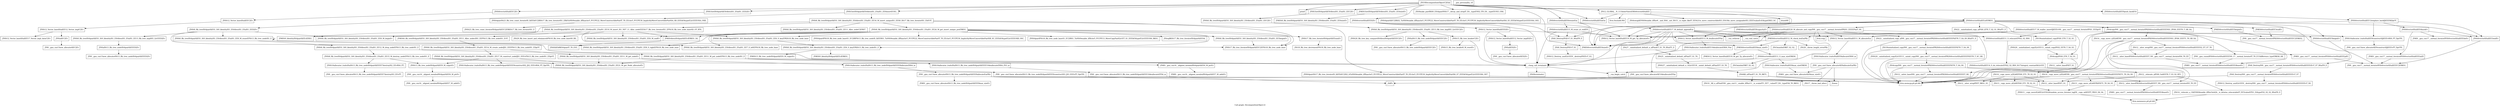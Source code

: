 digraph "Call graph: DecompositionObject.ll" {
	label="Call graph: DecompositionObject.ll";

	Node0x5604f584c3f0 [shape=record,label="{_ZN19DecompositionObjectC2Eiiii}"];
	Node0x5604f584c3f0 -> Node0x5604f585a160;
	Node0x5604f584c3f0 -> Node0x5604f5869240;
	Node0x5604f584c3f0 -> Node0x5604f58d9db0;
	Node0x5604f584c3f0 -> Node0x5604f5918690;
	Node0x5604f584c3f0 -> Node0x5604f5918930;
	Node0x5604f584c3f0 -> Node0x5604f5894380;
	Node0x5604f584c3f0 -> Node0x5604f5913310;
	Node0x5604f584c3f0 -> Node0x5604f590f140;
	Node0x5604f584c3f0 -> Node0x5604f5867890;
	Node0x5604f584c3f0 -> Node0x5604f5872330;
	Node0x5604f584c3f0 -> Node0x5604f5862330;
	Node0x5604f584c3f0 -> Node0x5604f5866bc0;
	Node0x5604f584c3f0 -> Node0x5604f585a1f0;
	Node0x5604f584c3f0 -> Node0x5604f58746f0;
	Node0x5604f585a160 [shape=record,label="{_ZNSt6vectorIiSaIiEEC2Ev}"];
	Node0x5604f585a160 -> Node0x5604f5871710;
	Node0x5604f5918690 [shape=record,label="{printf}"];
	Node0x5604f59182d0 [shape=record,label="{__gxx_personality_v0}"];
	Node0x5604f5918930 [shape=record,label="{_ZNSt6vectorIiSaIiEE6resizeEm}"];
	Node0x5604f5918930 -> Node0x5604f5866bc0;
	Node0x5604f5918930 -> Node0x5604f5855d30;
	Node0x5604f5918930 -> Node0x5604f584aab0;
	Node0x5604f590f140 [shape=record,label="{_ZNSt6vectorIiSaIiEEixEm}"];
	Node0x5604f585a1f0 [shape=record,label="{_ZN12_GLOBAL__N_111fisherYatesERSt6vectorIiSaIiEE}"];
	Node0x5604f585a1f0 -> Node0x5604f5866bc0;
	Node0x5604f585a1f0 -> Node0x5604f58625c0;
	Node0x5604f585a1f0 -> Node0x5604f58587d0;
	Node0x5604f585a1f0 -> Node0x5604f590f140;
	Node0x5604f585a1f0 -> Node0x5604f5922200;
	Node0x5604f58746f0 [shape=record,label="{_ZNSt6vectorIiSaIiEE9push_backEOi}"];
	Node0x5604f58746f0 -> Node0x5604f58599e0;
	Node0x5604f5866bc0 [shape=record,label="{_ZNKSt6vectorIiSaIiEE4sizeEv}"];
	Node0x5604f5862330 [shape=record,label="{_ZNSt6vectorIiSaIiEEaSERKS1_}"];
	Node0x5604f5862330 -> Node0x5604f5866bc0;
	Node0x5604f5862330 -> Node0x5604f585bf30;
	Node0x5604f5862330 -> Node0x5604f585d320;
	Node0x5604f5862330 -> Node0x5604f585f350;
	Node0x5604f5862330 -> Node0x5604f585fe80;
	Node0x5604f5862330 -> Node0x5604f58609e0;
	Node0x5604f5862330 -> Node0x5604f5861210;
	Node0x5604f5862330 -> Node0x5604f5861e50;
	Node0x5604f5862330 -> Node0x5604f5864420;
	Node0x5604f5862330 -> Node0x5604f5863510;
	Node0x5604f5862330 -> Node0x5604f5926f80;
	Node0x5604f5862330 -> Node0x5604f5926e00;
	Node0x5604f5862330 -> Node0x5604f5926e80;
	Node0x5604f5862330 -> Node0x5604f5926f00;
	Node0x5604f5869240 [shape=record,label="{_ZNSt6vectorIiSaIiEED2Ev}"];
	Node0x5604f5869240 -> Node0x5604f58609e0;
	Node0x5604f5869240 -> Node0x5604f5861210;
	Node0x5604f5869240 -> Node0x5604f5865190;
	Node0x5604f5869240 -> Node0x5604f5865f40;
	Node0x5604f5928040 [shape=record,label="{_ZNSt12_Vector_baseIiSaIiEE12_Vector_implD2Ev}"];
	Node0x5604f5928040 -> Node0x5604f5882f40;
	Node0x5604f59281f0 [shape=record,label="{_ZNSt16allocator_traitsISaIiEE10deallocateERS0_Pim}"];
	Node0x5604f59281f0 -> Node0x5604f5884000;
	Node0x5604f5884000 [shape=record,label="{_ZN9__gnu_cxx13new_allocatorIiE10deallocateEPim}"];
	Node0x5604f5884000 -> Node0x5604f5927dd0;
	Node0x5604f5882f40 [shape=record,label="{_ZNSaIiED2Ev}"];
	Node0x5604f5882f40 -> Node0x5604f5885610;
	Node0x5604f5885610 [shape=record,label="{_ZN9__gnu_cxx13new_allocatorIiED2Ev}"];
	Node0x5604f584aab0 [shape=record,label="{_ZNSt6vectorIiSaIiEE17_M_default_appendEm}"];
	Node0x5604f584aab0 -> Node0x5604f5866bc0;
	Node0x5604f584aab0 -> Node0x5604f5887530;
	Node0x5604f584aab0 -> Node0x5604f5865f40;
	Node0x5604f584aab0 -> Node0x5604f58609e0;
	Node0x5604f584aab0 -> Node0x5604f5929d80;
	Node0x5604f584aab0 -> Node0x5604f5929e00;
	Node0x5604f584aab0 -> Node0x5604f5929e80;
	Node0x5604f584aab0 -> Node0x5604f5861e50;
	Node0x5604f584aab0 -> Node0x5604f592a000;
	Node0x5604f584aab0 -> Node0x5604f5878700;
	Node0x5604f584aab0 -> Node0x5604f5929f80;
	Node0x5604f584aab0 -> Node0x5604f5929f00;
	Node0x5604f5872330 [shape=record,label="{_ZNSt3setISt4pairIiiESt4lessIS1_ESaIS1_EEC2Ev}"];
	Node0x5604f5872330 -> Node0x5604f58667f0;
	Node0x5604f5913310 [shape=record,label="{_ZNSt3setISt4pairIiiESt4lessIS1_ESaIS1_EE6insertEOS1_}"];
	Node0x5604f5913310 -> Node0x5604f5867560;
	Node0x5604f5913310 -> Node0x5604f5868bd0;
	Node0x5604f5867560 [shape=record,label="{_ZNSt8_Rb_treeISt4pairIiiES1_St9_IdentityIS1_ESt4lessIS1_ESaIS1_EE16_M_insert_uniqueIS1_EES0_ISt17_Rb_tree_iteratorIS1_EbEOT_}"];
	Node0x5604f5867560 -> Node0x5604f592af00;
	Node0x5604f5867560 -> Node0x5604f592afb0;
	Node0x5604f5867560 -> Node0x5604f592b030;
	Node0x5604f5867560 -> Node0x5604f592b0b0;
	Node0x5604f5867560 -> Node0x5604f592b130;
	Node0x5604f5867560 -> Node0x5604f592b300;
	Node0x5604f5867890 [shape=record,label="{_ZSt9make_pairIRiS0_ESt4pairINSt17__decay_and_stripIT_E6__typeENS2_IT0_E6__typeEEOS3_OS6_}"];
	Node0x5604f5867890 -> Node0x5604f5869d80;
	Node0x5604f5894380 [shape=record,label="{_ZNKSt3setISt4pairIiiESt4lessIS1_ESaIS1_EE4sizeEv}"];
	Node0x5604f5894380 -> Node0x5604f586ac20;
	Node0x5604f58d9db0 [shape=record,label="{_ZNSt3setISt4pairIiiESt4lessIS1_ESaIS1_EED2Ev}"];
	Node0x5604f58d9db0 -> Node0x5604f586db90;
	Node0x5604f5871710 [shape=record,label="{_ZNSt12_Vector_baseIiSaIiEEC2Ev}"];
	Node0x5604f5871710 -> Node0x5604f586ed40;
	Node0x5604f586ed40 [shape=record,label="{_ZNSt12_Vector_baseIiSaIiEE12_Vector_implC2Ev}"];
	Node0x5604f586ed40 -> Node0x5604f586faf0;
	Node0x5604f586ed40 -> Node0x5604f586a8d0;
	Node0x5604f586faf0 [shape=record,label="{_ZNSaIiEC2Ev}"];
	Node0x5604f586faf0 -> Node0x5604f5870a00;
	Node0x5604f586a8d0 [shape=record,label="{_ZNSt12_Vector_baseIiSaIiEE17_Vector_impl_dataC2Ev}"];
	Node0x5604f5870a00 [shape=record,label="{_ZN9__gnu_cxx13new_allocatorIiEC2Ev}"];
	Node0x5604f58625c0 [shape=record,label="{drand48}"];
	Node0x5604f58587d0 [shape=record,label="{llvm.fmuladd.f64}"];
	Node0x5604f5922200 [shape=record,label="{_ZSt4swapIiENSt9enable_ifIXsr6__and_ISt6__not_ISt15__is_tuple_likeIT_EESt21is_move_constructibleIS3_ESt18is_move_assignableIS3_EEE5valueEvE4typeERS3_SC_}"];
	Node0x5604f58667f0 [shape=record,label="{_ZNSt8_Rb_treeISt4pairIiiES1_St9_IdentityIS1_ESt4lessIS1_ESaIS1_EEC2Ev}"];
	Node0x5604f58667f0 -> Node0x5604f58718d0;
	Node0x5604f58718d0 [shape=record,label="{_ZNSt8_Rb_treeISt4pairIiiES1_St9_IdentityIS1_ESt4lessIS1_ESaIS1_EE13_Rb_tree_implIS5_Lb1EEC2Ev}"];
	Node0x5604f58718d0 -> Node0x5604f5872af0;
	Node0x5604f58718d0 -> Node0x5604f5874360;
	Node0x5604f58718d0 -> Node0x5604f5875160;
	Node0x5604f5872af0 [shape=record,label="{_ZNSaISt13_Rb_tree_nodeISt4pairIiiEEEC2Ev}"];
	Node0x5604f5872af0 -> Node0x5604f58790c0;
	Node0x5604f5874360 [shape=record,label="{_ZNSt20_Rb_tree_key_compareISt4lessISt4pairIiiEEEC2Ev}"];
	Node0x5604f5875160 [shape=record,label="{_ZNSt15_Rb_tree_headerC2Ev}"];
	Node0x5604f5875160 -> Node0x5604f58771e0;
	Node0x5604f5875160 -> Node0x5604f5865f40;
	Node0x5604f58790c0 [shape=record,label="{_ZN9__gnu_cxx13new_allocatorISt13_Rb_tree_nodeISt4pairIiiEEEC2Ev}"];
	Node0x5604f58771e0 [shape=record,label="{_ZNSt15_Rb_tree_header8_M_resetEv}"];
	Node0x5604f5865f40 [shape=record,label="{__clang_call_terminate}"];
	Node0x5604f5865f40 -> Node0x5604f5878700;
	Node0x5604f5865f40 -> Node0x5604f587ad50;
	Node0x5604f5878700 [shape=record,label="{__cxa_begin_catch}"];
	Node0x5604f587ad50 [shape=record,label="{_ZSt9terminatev}"];
	Node0x5604f5869d80 [shape=record,label="{_ZNSt4pairIiiEC2IRiS2_TnNSt9enable_ifIXaaclsr5_PCCPE22_MoveConstructiblePairIT_T0_EEclsr5_PCCPE30_ImplicitlyMoveConvertiblePairIS4_S5_EEEbE4typeELb1EEEOS4_OS5_}"];
	Node0x5604f586db90 [shape=record,label="{_ZNSt8_Rb_treeISt4pairIiiES1_St9_IdentityIS1_ESt4lessIS1_ESaIS1_EED2Ev}"];
	Node0x5604f586db90 -> Node0x5604f587c020;
	Node0x5604f586db90 -> Node0x5604f587d210;
	Node0x5604f586db90 -> Node0x5604f587df80;
	Node0x5604f586db90 -> Node0x5604f5865f40;
	Node0x5604f587d210 [shape=record,label="{_ZNSt8_Rb_treeISt4pairIiiES1_St9_IdentityIS1_ESt4lessIS1_ESaIS1_EE8_M_eraseEPSt13_Rb_tree_nodeIS1_E}"];
	Node0x5604f587d210 -> Node0x5604f587ecb0;
	Node0x5604f587d210 -> Node0x5604f587d210;
	Node0x5604f587d210 -> Node0x5604f5880920;
	Node0x5604f587d210 -> Node0x5604f5928860;
	Node0x5604f587c020 [shape=record,label="{_ZNSt8_Rb_treeISt4pairIiiES1_St9_IdentityIS1_ESt4lessIS1_ESaIS1_EE8_M_beginEv}"];
	Node0x5604f587df80 [shape=record,label="{_ZNSt8_Rb_treeISt4pairIiiES1_St9_IdentityIS1_ESt4lessIS1_ESaIS1_EE13_Rb_tree_implIS5_Lb1EED2Ev}"];
	Node0x5604f587df80 -> Node0x5604f59288e0;
	Node0x5604f587ecb0 [shape=record,label="{_ZNSt8_Rb_treeISt4pairIiiES1_St9_IdentityIS1_ESt4lessIS1_ESaIS1_EE8_S_rightEPSt18_Rb_tree_node_base}"];
	Node0x5604f5880920 [shape=record,label="{_ZNSt8_Rb_treeISt4pairIiiES1_St9_IdentityIS1_ESt4lessIS1_ESaIS1_EE7_S_leftEPSt18_Rb_tree_node_base}"];
	Node0x5604f5928860 [shape=record,label="{_ZNSt8_Rb_treeISt4pairIiiES1_St9_IdentityIS1_ESt4lessIS1_ESaIS1_EE12_M_drop_nodeEPSt13_Rb_tree_nodeIS1_E}"];
	Node0x5604f5928860 -> Node0x5604f5928960;
	Node0x5604f5928860 -> Node0x5604f5928a10;
	Node0x5604f5928960 [shape=record,label="{_ZNSt8_Rb_treeISt4pairIiiES1_St9_IdentityIS1_ESt4lessIS1_ESaIS1_EE15_M_destroy_nodeEPSt13_Rb_tree_nodeIS1_E}"];
	Node0x5604f5928960 -> Node0x5604f5928a90;
	Node0x5604f5928960 -> Node0x5604f5928b10;
	Node0x5604f5928960 -> Node0x5604f5928b90;
	Node0x5604f5928960 -> Node0x5604f5865f40;
	Node0x5604f5928a10 [shape=record,label="{_ZNSt8_Rb_treeISt4pairIiiES1_St9_IdentityIS1_ESt4lessIS1_ESaIS1_EE11_M_put_nodeEPSt13_Rb_tree_nodeIS1_E}"];
	Node0x5604f5928a10 -> Node0x5604f5928a90;
	Node0x5604f5928a10 -> Node0x5604f5881420;
	Node0x5604f5928a10 -> Node0x5604f5865f40;
	Node0x5604f588edd0 [shape=record,label="{_ZNSt6vectorIiSaIiEE14_S_do_relocateEPiS2_S2_RS0_St17integral_constantIbLb1EE}"];
	Node0x5604f588edd0 -> Node0x5604f589b670;
	Node0x5604f5928b90 [shape=record,label="{_ZNSt16allocator_traitsISaISt13_Rb_tree_nodeISt4pairIiiEEEE7destroyIS2_EEvRS4_PT_}"];
	Node0x5604f5928b90 -> Node0x5604f5927b40;
	Node0x5604f5928a90 [shape=record,label="{_ZNSt8_Rb_treeISt4pairIiiES1_St9_IdentityIS1_ESt4lessIS1_ESaIS1_EE21_M_get_Node_allocatorEv}"];
	Node0x5604f5928b10 [shape=record,label="{_ZNSt13_Rb_tree_nodeISt4pairIiiEE9_M_valptrEv}"];
	Node0x5604f5928b10 -> Node0x5604f5927bc0;
	Node0x5604f5927b40 [shape=record,label="{_ZN9__gnu_cxx13new_allocatorISt13_Rb_tree_nodeISt4pairIiiEEE7destroyIS3_EEvPT_}"];
	Node0x5604f5927bc0 [shape=record,label="{_ZN9__gnu_cxx16__aligned_membufISt4pairIiiEE6_M_ptrEv}"];
	Node0x5604f5927bc0 -> Node0x5604f5927c70;
	Node0x5604f5927c70 [shape=record,label="{_ZN9__gnu_cxx16__aligned_membufISt4pairIiiEE7_M_addrEv}"];
	Node0x5604f5881420 [shape=record,label="{_ZNSt16allocator_traitsISaISt13_Rb_tree_nodeISt4pairIiiEEEE10deallocateERS4_PS3_m}"];
	Node0x5604f5881420 -> Node0x5604f5927d20;
	Node0x5604f5927d20 [shape=record,label="{_ZN9__gnu_cxx13new_allocatorISt13_Rb_tree_nodeISt4pairIiiEEE10deallocateEPS4_m}"];
	Node0x5604f5927d20 -> Node0x5604f5927dd0;
	Node0x5604f5927dd0 [shape=record,label="{_ZdlPv}"];
	Node0x5604f59288e0 [shape=record,label="{_ZNSaISt13_Rb_tree_nodeISt4pairIiiEEED2Ev}"];
	Node0x5604f59288e0 -> Node0x5604f5927eb0;
	Node0x5604f5927eb0 [shape=record,label="{_ZN9__gnu_cxx13new_allocatorISt13_Rb_tree_nodeISt4pairIiiEEED2Ev}"];
	Node0x5604f5861210 [shape=record,label="{_ZSt8_DestroyIPiiEvT_S1_RSaIT0_E}"];
	Node0x5604f5861210 -> Node0x5604f5927f60;
	Node0x5604f58609e0 [shape=record,label="{_ZNSt12_Vector_baseIiSaIiEE19_M_get_Tp_allocatorEv}"];
	Node0x5604f5865190 [shape=record,label="{_ZNSt12_Vector_baseIiSaIiEED2Ev}"];
	Node0x5604f5865190 -> Node0x5604f5861e50;
	Node0x5604f5865190 -> Node0x5604f5928040;
	Node0x5604f5865190 -> Node0x5604f5865f40;
	Node0x5604f5927f60 [shape=record,label="{_ZSt8_DestroyIPiEvT_S1_}"];
	Node0x5604f5927f60 -> Node0x5604f5928170;
	Node0x5604f5928170 [shape=record,label="{_ZNSt12_Destroy_auxILb1EE9__destroyIPiEEvT_S3_}"];
	Node0x5604f5861e50 [shape=record,label="{_ZNSt12_Vector_baseIiSaIiEE13_M_deallocateEPim}"];
	Node0x5604f5861e50 -> Node0x5604f59281f0;
	Node0x5604f5929880 [shape=record,label="{_ZSt12__miter_baseIN9__gnu_cxx17__normal_iteratorIPKiSt6vectorIiSaIiEEEEET_S8_}"];
	Node0x5604f5929880 -> Node0x5604f5929260;
	Node0x5604f58a3570 [shape=record,label="{_ZSt13__copy_move_aILb0EPKiPiET1_T0_S4_S3_}"];
	Node0x5604f58a3570 -> Node0x5604f58d4b40;
	Node0x5604f58a1e00 [shape=record,label="{_ZSt12__niter_baseIPKiSt6vectorIiSaIiEEET_N9__gnu_cxx17__normal_iteratorIS5_T0_EE}"];
	Node0x5604f58a1e00 -> Node0x5604f58a5090;
	Node0x5604f58d4b40 [shape=record,label="{_ZNSt11__copy_moveILb0ELb1ESt26random_access_iterator_tagE8__copy_mIiEEPT_PKS3_S6_S4_}"];
	Node0x5604f58d4b40 -> Node0x5604f589dd60;
	Node0x5604f58a5090 [shape=record,label="{_ZNK9__gnu_cxx17__normal_iteratorIPKiSt6vectorIiSaIiEEE4baseEv}"];
	Node0x5604f5929720 [shape=record,label="{_ZN9__gnu_cxx17__normal_iteratorIPKiSt6vectorIiSaIiEEEC2ERKS2_}"];
	Node0x5604f5929800 [shape=record,label="{_ZSt8_DestroyIN9__gnu_cxx17__normal_iteratorIPiSt6vectorIiSaIiEEEEEvT_S7_}"];
	Node0x5604f5929800 -> Node0x5604f5929260;
	Node0x5604f5929800 -> Node0x5604f58a6e50;
	Node0x5604f58a6e50 [shape=record,label="{_ZNSt12_Destroy_auxILb1EE9__destroyIN9__gnu_cxx17__normal_iteratorIPiSt6vectorIiSaIiEEEEEEvT_S9_}"];
	Node0x5604f59299b0 [shape=record,label="{_ZSt14__copy_move_a2ILb0EN9__gnu_cxx17__normal_iteratorIPKiSt6vectorIiSaIiEEEENS1_IPiS6_EEET1_T0_SB_SA_}"];
	Node0x5604f59299b0 -> Node0x5604f5929260;
	Node0x5604f59299b0 -> Node0x5604f592a900;
	Node0x5604f59299b0 -> Node0x5604f58a1e00;
	Node0x5604f59299b0 -> Node0x5604f58a3570;
	Node0x5604f59299b0 -> Node0x5604f592a880;
	Node0x5604f5855d30 [shape=record,label="{_ZNSt6vectorIiSaIiEE15_M_erase_at_endEPi}"];
	Node0x5604f5855d30 -> Node0x5604f58609e0;
	Node0x5604f5855d30 -> Node0x5604f5861210;
	Node0x5604f5855d30 -> Node0x5604f5865f40;
	Node0x5604f5887530 [shape=record,label="{_ZNKSt6vectorIiSaIiEE8max_sizeEv}"];
	Node0x5604f5887530 -> Node0x5604f58883e0;
	Node0x5604f5887530 -> Node0x5604f58899a0;
	Node0x5604f5929d80 [shape=record,label="{_ZSt27__uninitialized_default_n_aIPimiET_S1_T0_RSaIT1_E}"];
	Node0x5604f5929d80 -> Node0x5604f588a340;
	Node0x5604f5929e00 [shape=record,label="{_ZNKSt6vectorIiSaIiEE12_M_check_lenEmPKc}"];
	Node0x5604f5929e00 -> Node0x5604f5887530;
	Node0x5604f5929e00 -> Node0x5604f5866bc0;
	Node0x5604f5929e00 -> Node0x5604f588bbb0;
	Node0x5604f5929e00 -> Node0x5604f588cc70;
	Node0x5604f5929e80 [shape=record,label="{_ZNSt12_Vector_baseIiSaIiEE11_M_allocateEm}"];
	Node0x5604f5929e80 -> Node0x5604f588bac0;
	Node0x5604f5929f00 [shape=record,label="{__cxa_rethrow}"];
	Node0x5604f5929f80 [shape=record,label="{__cxa_end_catch}"];
	Node0x5604f592a000 [shape=record,label="{_ZNSt6vectorIiSaIiEE11_S_relocateEPiS2_S2_RS0_}"];
	Node0x5604f592a000 -> Node0x5604f588edd0;
	Node0x5604f58899a0 [shape=record,label="{_ZNSt6vectorIiSaIiEE11_S_max_sizeERKS0_}"];
	Node0x5604f58899a0 -> Node0x5604f5890170;
	Node0x5604f58899a0 -> Node0x5604f5890930;
	Node0x5604f58899a0 -> Node0x5604f5865f40;
	Node0x5604f58883e0 [shape=record,label="{_ZNKSt12_Vector_baseIiSaIiEE19_M_get_Tp_allocatorEv}"];
	Node0x5604f5890170 [shape=record,label="{_ZNSt16allocator_traitsISaIiEE8max_sizeERKS0_}"];
	Node0x5604f5890170 -> Node0x5604f5891760;
	Node0x5604f5890930 [shape=record,label="{_ZSt3minImERKT_S2_S2_}"];
	Node0x5604f5891760 [shape=record,label="{_ZNK9__gnu_cxx13new_allocatorIiE8max_sizeEv}"];
	Node0x5604f588a340 [shape=record,label="{_ZSt25__uninitialized_default_nIPimET_S1_T0_}"];
	Node0x5604f588a340 -> Node0x5604f5893040;
	Node0x5604f5893040 [shape=record,label="{_ZNSt27__uninitialized_default_n_1ILb1EE18__uninit_default_nIPimEET_S3_T0_}"];
	Node0x5604f5893040 -> Node0x5604f5894a70;
	Node0x5604f5894a70 [shape=record,label="{_ZSt6fill_nIPimiET_S1_T0_RKT1_}"];
	Node0x5604f5894a70 -> Node0x5604f5895750;
	Node0x5604f5894a70 -> Node0x5604f58964e0;
	Node0x5604f5894a70 -> Node0x5604f5896cc0;
	Node0x5604f5896cc0 [shape=record,label="{_ZSt12__niter_wrapIPiET_RKS1_S1_}"];
	Node0x5604f58964e0 [shape=record,label="{_ZSt10__fill_n_aIPimiEN9__gnu_cxx11__enable_ifIXsr11__is_scalarIT1_EE7__valueET_E6__typeES4_T0_RKS3_}"];
	Node0x5604f5895750 [shape=record,label="{_ZSt12__niter_baseIPiET_S1_}"];
	Node0x5604f588bbb0 [shape=record,label="{_ZSt20__throw_length_errorPKc}"];
	Node0x5604f588cc70 [shape=record,label="{_ZSt3maxImERKT_S2_S2_}"];
	Node0x5604f588bac0 [shape=record,label="{_ZNSt16allocator_traitsISaIiEE8allocateERS0_m}"];
	Node0x5604f588bac0 -> Node0x5604f5897460;
	Node0x5604f5897460 [shape=record,label="{_ZN9__gnu_cxx13new_allocatorIiE8allocateEmPKv}"];
	Node0x5604f5897460 -> Node0x5604f5891760;
	Node0x5604f5897460 -> Node0x5604f58996f0;
	Node0x5604f5897460 -> Node0x5604f589a8a0;
	Node0x5604f58996f0 [shape=record,label="{_ZSt17__throw_bad_allocv}"];
	Node0x5604f589a8a0 [shape=record,label="{_Znwm}"];
	Node0x5604f589b670 [shape=record,label="{_ZSt12__relocate_aIPiS0_SaIiEET0_T_S3_S2_RT1_}"];
	Node0x5604f589b670 -> Node0x5604f5895750;
	Node0x5604f589b670 -> Node0x5604f589d950;
	Node0x5604f589d950 [shape=record,label="{_ZSt14__relocate_a_1IiiENSt9enable_ifIXsr3std24__is_bitwise_relocatableIT_EE5valueEPS1_E4typeES2_S2_S2_RSaIT0_E}"];
	Node0x5604f589d950 -> Node0x5604f589dd60;
	Node0x5604f589dd60 [shape=record,label="{llvm.memmove.p0.p0.i64}"];
	Node0x5604f58599e0 [shape=record,label="{_ZNSt6vectorIiSaIiEE12emplace_backIJiEEERiDpOT_}"];
	Node0x5604f58599e0 -> Node0x5604f589e560;
	Node0x5604f58599e0 -> Node0x5604f5926f00;
	Node0x5604f58599e0 -> Node0x5604f589fab0;
	Node0x5604f58599e0 -> Node0x5604f5928d70;
	Node0x5604f589e560 [shape=record,label="{_ZNSt16allocator_traitsISaIiEE9constructIiJiEEEvRS0_PT_DpOT0_}"];
	Node0x5604f589e560 -> Node0x5604f5928df0;
	Node0x5604f589fab0 [shape=record,label="{_ZNSt6vectorIiSaIiEE17_M_realloc_insertIJiEEEvN9__gnu_cxx17__normal_iteratorIPiS1_EEDpOT_}"];
	Node0x5604f589fab0 -> Node0x5604f5929e00;
	Node0x5604f589fab0 -> Node0x5604f5926e00;
	Node0x5604f589fab0 -> Node0x5604f5928ea0;
	Node0x5604f589fab0 -> Node0x5604f5929e80;
	Node0x5604f589fab0 -> Node0x5604f589e560;
	Node0x5604f589fab0 -> Node0x5604f5928fd0;
	Node0x5604f589fab0 -> Node0x5604f58609e0;
	Node0x5604f589fab0 -> Node0x5604f592a000;
	Node0x5604f589fab0 -> Node0x5604f5861e50;
	Node0x5604f5926f00 [shape=record,label="{_ZNSt6vectorIiSaIiEE3endEv}"];
	Node0x5604f5926f00 -> Node0x5604f5929050;
	Node0x5604f5928d70 [shape=record,label="{_ZNSt6vectorIiSaIiEE4backEv}"];
	Node0x5604f5928d70 -> Node0x5604f5926f00;
	Node0x5604f5928d70 -> Node0x5604f5929100;
	Node0x5604f5928d70 -> Node0x5604f5929180;
	Node0x5604f5928df0 [shape=record,label="{_ZN9__gnu_cxx13new_allocatorIiE9constructIiJiEEEvPT_DpOT0_}"];
	Node0x5604f5928ea0 [shape=record,label="{_ZN9__gnu_cxxmiIPiSt6vectorIiSaIiEEEENS_17__normal_iteratorIT_T0_E15difference_typeERKS8_SB_}"];
	Node0x5604f5928ea0 -> Node0x5604f5928fd0;
	Node0x5604f5926e00 [shape=record,label="{_ZNSt6vectorIiSaIiEE5beginEv}"];
	Node0x5604f5926e00 -> Node0x5604f5929050;
	Node0x5604f5928fd0 [shape=record,label="{_ZNK9__gnu_cxx17__normal_iteratorIPiSt6vectorIiSaIiEEE4baseEv}"];
	Node0x5604f5929050 [shape=record,label="{_ZN9__gnu_cxx17__normal_iteratorIPiSt6vectorIiSaIiEEEC2ERKS1_}"];
	Node0x5604f5929100 [shape=record,label="{_ZNK9__gnu_cxx17__normal_iteratorIPiSt6vectorIiSaIiEEEmiEl}"];
	Node0x5604f5929100 -> Node0x5604f5929050;
	Node0x5604f5929180 [shape=record,label="{_ZNK9__gnu_cxx17__normal_iteratorIPiSt6vectorIiSaIiEEEdeEv}"];
	Node0x5604f585bf30 [shape=record,label="{_ZNKSt6vectorIiSaIiEE8capacityEv}"];
	Node0x5604f585fe80 [shape=record,label="{_ZNSt6vectorIiSaIiEE20_M_allocate_and_copyIN9__gnu_cxx17__normal_iteratorIPKiS1_EEEEPimT_S9_}"];
	Node0x5604f585fe80 -> Node0x5604f5929e80;
	Node0x5604f585fe80 -> Node0x5604f5929260;
	Node0x5604f585fe80 -> Node0x5604f5865f40;
	Node0x5604f585fe80 -> Node0x5604f58609e0;
	Node0x5604f585fe80 -> Node0x5604f5929390;
	Node0x5604f585fe80 -> Node0x5604f5878700;
	Node0x5604f585fe80 -> Node0x5604f5861e50;
	Node0x5604f585fe80 -> Node0x5604f5929f00;
	Node0x5604f585fe80 -> Node0x5604f5929f80;
	Node0x5604f585fe80 -> Node0x5604f59296a0;
	Node0x5604f585d320 [shape=record,label="{_ZNKSt6vectorIiSaIiEE5beginEv}"];
	Node0x5604f585d320 -> Node0x5604f5929720;
	Node0x5604f585f350 [shape=record,label="{_ZNKSt6vectorIiSaIiEE3endEv}"];
	Node0x5604f585f350 -> Node0x5604f5929720;
	Node0x5604f5926f80 [shape=record,label="{_ZSt8_DestroyIN9__gnu_cxx17__normal_iteratorIPiSt6vectorIiSaIiEEEEiEvT_S7_RSaIT0_E}"];
	Node0x5604f5926f80 -> Node0x5604f5929260;
	Node0x5604f5926f80 -> Node0x5604f5929800;
	Node0x5604f5926e80 [shape=record,label="{_ZSt4copyIN9__gnu_cxx17__normal_iteratorIPKiSt6vectorIiSaIiEEEENS1_IPiS6_EEET0_T_SB_SA_}"];
	Node0x5604f5926e80 -> Node0x5604f5929260;
	Node0x5604f5926e80 -> Node0x5604f5929880;
	Node0x5604f5926e80 -> Node0x5604f59299b0;
	Node0x5604f5863510 [shape=record,label="{_ZSt4copyIPiS0_ET0_T_S2_S1_}"];
	Node0x5604f5863510 -> Node0x5604f5929a30;
	Node0x5604f5863510 -> Node0x5604f5929ab0;
	Node0x5604f5864420 [shape=record,label="{_ZSt22__uninitialized_copy_aIPiS0_iET0_T_S2_S1_RSaIT1_E}"];
	Node0x5604f5864420 -> Node0x5604f5929b30;
	Node0x5604f5929390 [shape=record,label="{_ZSt22__uninitialized_copy_aIN9__gnu_cxx17__normal_iteratorIPKiSt6vectorIiSaIiEEEEPiiET0_T_SA_S9_RSaIT1_E}"];
	Node0x5604f5929390 -> Node0x5604f5929260;
	Node0x5604f5929390 -> Node0x5604f5929be0;
	Node0x5604f5929260 [shape=record,label="{llvm.memcpy.p0.p0.i64}"];
	Node0x5604f59296a0 [shape=record,label="{llvm.trap}"];
	Node0x5604f5929be0 [shape=record,label="{_ZSt18uninitialized_copyIN9__gnu_cxx17__normal_iteratorIPKiSt6vectorIiSaIiEEEEPiET0_T_SA_S9_}"];
	Node0x5604f5929be0 -> Node0x5604f5929260;
	Node0x5604f5929be0 -> Node0x5604f58a0220;
	Node0x5604f58a0220 [shape=record,label="{_ZNSt20__uninitialized_copyILb1EE13__uninit_copyIN9__gnu_cxx17__normal_iteratorIPKiSt6vectorIiSaIiEEEEPiEET0_T_SC_SB_}"];
	Node0x5604f58a0220 -> Node0x5604f5929260;
	Node0x5604f58a0220 -> Node0x5604f58a0b60;
	Node0x5604f58a0b60 [shape=record,label="{_ZSt4copyIN9__gnu_cxx17__normal_iteratorIPKiSt6vectorIiSaIiEEEEPiET0_T_SA_S9_}"];
	Node0x5604f58a0b60 -> Node0x5604f5929260;
	Node0x5604f58a0b60 -> Node0x5604f5929880;
	Node0x5604f58a0b60 -> Node0x5604f58a1890;
	Node0x5604f58a1890 [shape=record,label="{_ZSt14__copy_move_a2ILb0EN9__gnu_cxx17__normal_iteratorIPKiSt6vectorIiSaIiEEEEPiET1_T0_SA_S9_}"];
	Node0x5604f58a1890 -> Node0x5604f5929260;
	Node0x5604f58a1890 -> Node0x5604f58a1e00;
	Node0x5604f58a1890 -> Node0x5604f5896cc0;
	Node0x5604f58a1890 -> Node0x5604f58a3570;
	Node0x5604f58a1890 -> Node0x5604f5895750;
	Node0x5604f592a900 [shape=record,label="{_ZSt12__niter_wrapIN9__gnu_cxx17__normal_iteratorIPiSt6vectorIiSaIiEEEES2_ET_S7_T0_}"];
	Node0x5604f592a900 -> Node0x5604f5929260;
	Node0x5604f592a900 -> Node0x5604f592a880;
	Node0x5604f592a900 -> Node0x5604f592ac10;
	Node0x5604f592a880 [shape=record,label="{_ZSt12__niter_baseIPiSt6vectorIiSaIiEEET_N9__gnu_cxx17__normal_iteratorIS4_T0_EE}"];
	Node0x5604f592a880 -> Node0x5604f5928fd0;
	Node0x5604f592ac10 [shape=record,label="{_ZNK9__gnu_cxx17__normal_iteratorIPiSt6vectorIiSaIiEEEplEl}"];
	Node0x5604f592ac10 -> Node0x5604f5929050;
	Node0x5604f5929ab0 [shape=record,label="{_ZSt14__copy_move_a2ILb0EPiS0_ET1_T0_S2_S1_}"];
	Node0x5604f5929ab0 -> Node0x5604f5895750;
	Node0x5604f5929ab0 -> Node0x5604f5896cc0;
	Node0x5604f5929ab0 -> Node0x5604f592ada0;
	Node0x5604f5929a30 [shape=record,label="{_ZSt12__miter_baseIPiET_S1_}"];
	Node0x5604f592ada0 [shape=record,label="{_ZSt13__copy_move_aILb0EPiS0_ET1_T0_S2_S1_}"];
	Node0x5604f592ada0 -> Node0x5604f58d4b40;
	Node0x5604f5929b30 [shape=record,label="{_ZSt18uninitialized_copyIPiS0_ET0_T_S2_S1_}"];
	Node0x5604f5929b30 -> Node0x5604f592ae20;
	Node0x5604f592ae20 [shape=record,label="{_ZNSt20__uninitialized_copyILb1EE13__uninit_copyIPiS2_EET0_T_S4_S3_}"];
	Node0x5604f592ae20 -> Node0x5604f5863510;
	Node0x5604f5868bd0 [shape=record,label="{_ZNSt4pairISt23_Rb_tree_const_iteratorIS_IiiEEbEC2IRSt17_Rb_tree_iteratorIS1_ERbTnNSt9enable_ifIXaaclsr5_PCCPE22_MoveConstructiblePairIT_T0_EEclsr5_PCCPE30_ImplicitlyMoveConvertiblePairISA_SB_EEEbE4typeELb1EEEOSA_OSB_}"];
	Node0x5604f5868bd0 -> Node0x5604f592b380;
	Node0x5604f592afb0 [shape=record,label="{_ZNSt8_Rb_treeISt4pairIiiES1_St9_IdentityIS1_ESt4lessIS1_ESaIS1_EE24_M_get_insert_unique_posERKS1_}"];
	Node0x5604f592afb0 -> Node0x5604f587c020;
	Node0x5604f592afb0 -> Node0x5604f592b430;
	Node0x5604f592afb0 -> Node0x5604f592b4b0;
	Node0x5604f592afb0 -> Node0x5604f592b530;
	Node0x5604f592afb0 -> Node0x5604f5880920;
	Node0x5604f592afb0 -> Node0x5604f587ecb0;
	Node0x5604f592afb0 -> Node0x5604f592b300;
	Node0x5604f592afb0 -> Node0x5604f592b700;
	Node0x5604f592afb0 -> Node0x5604f592b780;
	Node0x5604f592afb0 -> Node0x5604f58a75b0;
	Node0x5604f592afb0 -> Node0x5604f58a84e0;
	Node0x5604f592afb0 -> Node0x5604f58a8eb0;
	Node0x5604f592afb0 -> Node0x5604f58a94e0;
	Node0x5604f592af00 [shape=record,label="{_ZNKSt9_IdentityISt4pairIiiEEclERS1_}"];
	Node0x5604f58a94e0 [shape=record,label="{_ZNSt4pairIPSt18_Rb_tree_node_baseS1_EC2IRS1_TnNSt9enable_ifIXclsr5_PCCPE13_MoveCopyPairILb1ET_S1_EEEbE4typeELb1EEEOS6_RKS1_}"];
	Node0x5604f592b030 [shape=record,label="{_ZNSt8_Rb_treeISt4pairIiiES1_St9_IdentityIS1_ESt4lessIS1_ESaIS1_EE11_Alloc_nodeC2ERS7_}"];
	Node0x5604f592b0b0 [shape=record,label="{_ZNSt8_Rb_treeISt4pairIiiES1_St9_IdentityIS1_ESt4lessIS1_ESaIS1_EE10_M_insert_IS1_NS7_11_Alloc_nodeEEESt17_Rb_tree_iteratorIS1_EPSt18_Rb_tree_node_baseSD_OT_RT0_}"];
	Node0x5604f592b0b0 -> Node0x5604f592b430;
	Node0x5604f592b0b0 -> Node0x5604f592af00;
	Node0x5604f592b0b0 -> Node0x5604f58a8eb0;
	Node0x5604f592b0b0 -> Node0x5604f592b530;
	Node0x5604f592b0b0 -> Node0x5604f58aa690;
	Node0x5604f592b0b0 -> Node0x5604f58aaee0;
	Node0x5604f592b0b0 -> Node0x5604f592b300;
	Node0x5604f592b130 [shape=record,label="{_ZNSt4pairISt17_Rb_tree_iteratorIS_IiiEEbEC2IS2_bTnNSt9enable_ifIXaaclsr5_PCCPE22_MoveConstructiblePairIT_T0_EEclsr5_PCCPE30_ImplicitlyMoveConvertiblePairIS6_S7_EEEbE4typeELb1EEEOS6_OS7_}"];
	Node0x5604f592b130 -> Node0x5604f5929260;
	Node0x5604f592b300 [shape=record,label="{_ZNSt17_Rb_tree_iteratorISt4pairIiiEEC2EPSt18_Rb_tree_node_base}"];
	Node0x5604f592b430 [shape=record,label="{_ZNSt8_Rb_treeISt4pairIiiES1_St9_IdentityIS1_ESt4lessIS1_ESaIS1_EE6_M_endEv}"];
	Node0x5604f592b530 [shape=record,label="{_ZNKSt4lessISt4pairIiiEEclERKS1_S4_}"];
	Node0x5604f592b530 -> Node0x5604f58ab8a0;
	Node0x5604f592b4b0 [shape=record,label="{_ZNSt8_Rb_treeISt4pairIiiES1_St9_IdentityIS1_ESt4lessIS1_ESaIS1_EE6_S_keyEPKSt13_Rb_tree_nodeIS1_E}"];
	Node0x5604f592b4b0 -> Node0x5604f58ada20;
	Node0x5604f592b4b0 -> Node0x5604f58af050;
	Node0x5604f592b780 [shape=record,label="{_ZSteqRKSt17_Rb_tree_iteratorISt4pairIiiEES4_}"];
	Node0x5604f592b700 [shape=record,label="{_ZNSt8_Rb_treeISt4pairIiiES1_St9_IdentityIS1_ESt4lessIS1_ESaIS1_EE5beginEv}"];
	Node0x5604f592b700 -> Node0x5604f592b300;
	Node0x5604f58a75b0 [shape=record,label="{_ZNSt4pairIPSt18_Rb_tree_node_baseS1_EC2IRPSt13_Rb_tree_nodeIS_IiiEERS1_TnNSt9enable_ifIXaaclsr5_PCCPE22_MoveConstructiblePairIT_T0_EEclsr5_PCCPE30_ImplicitlyMoveConvertiblePairISB_SC_EEEbE4typeELb1EEEOSB_OSC_}"];
	Node0x5604f58a84e0 [shape=record,label="{_ZNSt17_Rb_tree_iteratorISt4pairIiiEEmmEv}"];
	Node0x5604f58a84e0 -> Node0x5604f58afb70;
	Node0x5604f58a8eb0 [shape=record,label="{_ZNSt8_Rb_treeISt4pairIiiES1_St9_IdentityIS1_ESt4lessIS1_ESaIS1_EE6_S_keyEPKSt18_Rb_tree_node_base}"];
	Node0x5604f58a8eb0 -> Node0x5604f592b4b0;
	Node0x5604f58ab8a0 [shape=record,label="{_ZStltIiiEbRKSt4pairIT_T0_ES5_}"];
	Node0x5604f58af050 [shape=record,label="{_ZNKSt9_IdentityISt4pairIiiEEclERKS1_}"];
	Node0x5604f58ada20 [shape=record,label="{_ZNKSt13_Rb_tree_nodeISt4pairIiiEE9_M_valptrEv}"];
	Node0x5604f58ada20 -> Node0x5604f58b0a00;
	Node0x5604f58b0a00 [shape=record,label="{_ZNK9__gnu_cxx16__aligned_membufISt4pairIiiEE6_M_ptrEv}"];
	Node0x5604f58b0a00 -> Node0x5604f58b13d0;
	Node0x5604f58b13d0 [shape=record,label="{_ZNK9__gnu_cxx16__aligned_membufISt4pairIiiEE7_M_addrEv}"];
	Node0x5604f58afb70 [shape=record,label="{_ZSt18_Rb_tree_decrementPSt18_Rb_tree_node_base}"];
	Node0x5604f58aa690 [shape=record,label="{_ZNKSt8_Rb_treeISt4pairIiiES1_St9_IdentityIS1_ESt4lessIS1_ESaIS1_EE11_Alloc_nodeclIS1_EEPSt13_Rb_tree_nodeIS1_EOT_}"];
	Node0x5604f58aa690 -> Node0x5604f58b2040;
	Node0x5604f58aaee0 [shape=record,label="{_ZSt29_Rb_tree_insert_and_rebalancebPSt18_Rb_tree_node_baseS0_RS_}"];
	Node0x5604f58b2040 [shape=record,label="{_ZNSt8_Rb_treeISt4pairIiiES1_St9_IdentityIS1_ESt4lessIS1_ESaIS1_EE14_M_create_nodeIJS1_EEEPSt13_Rb_tree_nodeIS1_EDpOT_}"];
	Node0x5604f58b2040 -> Node0x5604f58b30a0;
	Node0x5604f58b2040 -> Node0x5604f58b4090;
	Node0x5604f58b30a0 [shape=record,label="{_ZNSt8_Rb_treeISt4pairIiiES1_St9_IdentityIS1_ESt4lessIS1_ESaIS1_EE11_M_get_nodeEv}"];
	Node0x5604f58b30a0 -> Node0x5604f5928a90;
	Node0x5604f58b30a0 -> Node0x5604f58b43c0;
	Node0x5604f58b4090 [shape=record,label="{_ZNSt8_Rb_treeISt4pairIiiES1_St9_IdentityIS1_ESt4lessIS1_ESaIS1_EE17_M_construct_nodeIJS1_EEEvPSt13_Rb_tree_nodeIS1_EDpOT_}"];
	Node0x5604f58b4090 -> Node0x5604f5928a90;
	Node0x5604f58b4090 -> Node0x5604f5928b10;
	Node0x5604f58b4090 -> Node0x5604f58b5700;
	Node0x5604f58b43c0 [shape=record,label="{_ZNSt16allocator_traitsISaISt13_Rb_tree_nodeISt4pairIiiEEEE8allocateERS4_m}"];
	Node0x5604f58b43c0 -> Node0x5604f58b5ed0;
	Node0x5604f58b5ed0 [shape=record,label="{_ZN9__gnu_cxx13new_allocatorISt13_Rb_tree_nodeISt4pairIiiEEE8allocateEmPKv}"];
	Node0x5604f58b5ed0 -> Node0x5604f58b6ce0;
	Node0x5604f58b5ed0 -> Node0x5604f58996f0;
	Node0x5604f58b5ed0 -> Node0x5604f589a8a0;
	Node0x5604f58b6ce0 [shape=record,label="{_ZNK9__gnu_cxx13new_allocatorISt13_Rb_tree_nodeISt4pairIiiEEE8max_sizeEv}"];
	Node0x5604f58b5700 [shape=record,label="{_ZNSt16allocator_traitsISaISt13_Rb_tree_nodeISt4pairIiiEEEE9constructIS2_JS2_EEEvRS4_PT_DpOT0_}"];
	Node0x5604f58b5700 -> Node0x5604f58b8a70;
	Node0x5604f58b8a70 [shape=record,label="{_ZN9__gnu_cxx13new_allocatorISt13_Rb_tree_nodeISt4pairIiiEEE9constructIS3_JS3_EEEvPT_DpOT0_}"];
	Node0x5604f58b8a70 -> Node0x5604f5929260;
	Node0x5604f592b380 [shape=record,label="{_ZNSt23_Rb_tree_const_iteratorISt4pairIiiEEC2ERKSt17_Rb_tree_iteratorIS1_E}"];
	Node0x5604f586ac20 [shape=record,label="{_ZNKSt8_Rb_treeISt4pairIiiES1_St9_IdentityIS1_ESt4lessIS1_ESaIS1_EE4sizeEv}"];
}
